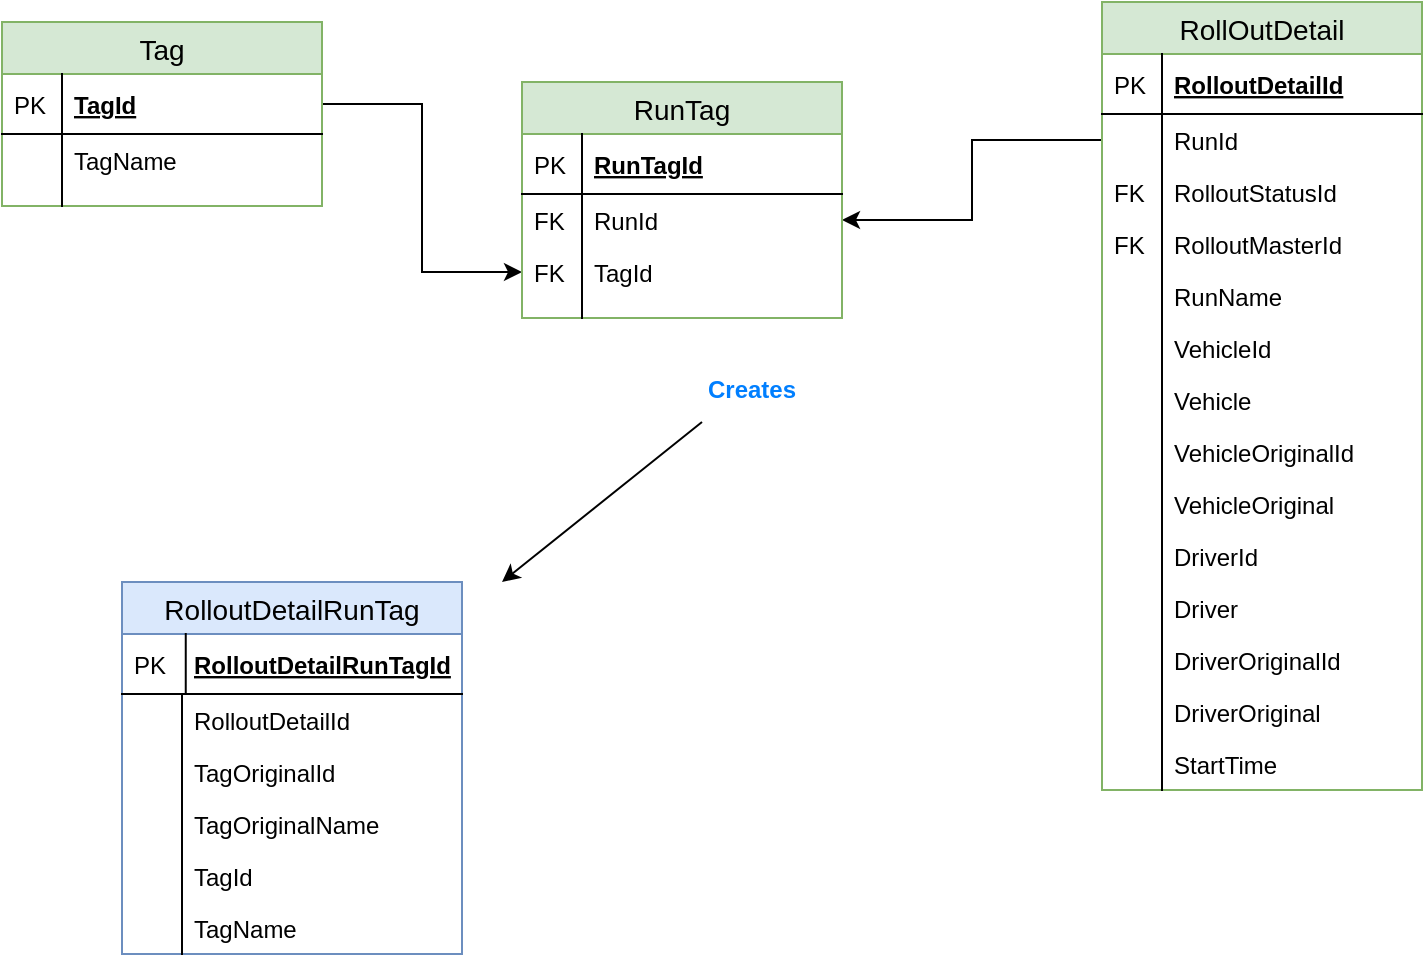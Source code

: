 <mxfile version="13.0.2" type="github"><diagram id="rX41tTGx-TJHA9c8cABk" name="Page-1"><mxGraphModel dx="924" dy="502" grid="1" gridSize="10" guides="1" tooltips="1" connect="1" arrows="1" fold="1" page="1" pageScale="1" pageWidth="850" pageHeight="1100" math="0" shadow="0"><root><mxCell id="0"/><mxCell id="1" parent="0"/><mxCell id="CG-GUQjUYuXapX3zikFb-61" style="edgeStyle=orthogonalEdgeStyle;rounded=0;orthogonalLoop=1;jettySize=auto;html=1;exitX=0;exitY=0.5;exitDx=0;exitDy=0;entryX=1;entryY=0.5;entryDx=0;entryDy=0;" edge="1" parent="1" source="CG-GUQjUYuXapX3zikFb-4" target="CG-GUQjUYuXapX3zikFb-42"><mxGeometry relative="1" as="geometry"/></mxCell><mxCell id="CG-GUQjUYuXapX3zikFb-62" style="edgeStyle=orthogonalEdgeStyle;rounded=0;orthogonalLoop=1;jettySize=auto;html=1;exitX=1;exitY=0.5;exitDx=0;exitDy=0;entryX=0;entryY=0.5;entryDx=0;entryDy=0;" edge="1" parent="1" source="CG-GUQjUYuXapX3zikFb-51" target="CG-GUQjUYuXapX3zikFb-44"><mxGeometry relative="1" as="geometry"/></mxCell><mxCell id="CG-GUQjUYuXapX3zikFb-1" value="RollOutDetail" style="swimlane;fontStyle=0;childLayout=stackLayout;horizontal=1;startSize=26;horizontalStack=0;resizeParent=1;resizeParentMax=0;resizeLast=0;collapsible=1;marginBottom=0;align=center;fontSize=14;fillColor=#d5e8d4;strokeColor=#82b366;" vertex="1" parent="1"><mxGeometry x="590" y="40" width="160" height="394" as="geometry"/></mxCell><mxCell id="CG-GUQjUYuXapX3zikFb-2" value="RolloutDetailId" style="shape=partialRectangle;top=0;left=0;right=0;bottom=1;align=left;verticalAlign=middle;fillColor=none;spacingLeft=34;spacingRight=4;overflow=hidden;rotatable=0;points=[[0,0.5],[1,0.5]];portConstraint=eastwest;dropTarget=0;fontStyle=5;fontSize=12;" vertex="1" parent="CG-GUQjUYuXapX3zikFb-1"><mxGeometry y="26" width="160" height="30" as="geometry"/></mxCell><mxCell id="CG-GUQjUYuXapX3zikFb-3" value="PK" style="shape=partialRectangle;top=0;left=0;bottom=0;fillColor=none;align=left;verticalAlign=middle;spacingLeft=4;spacingRight=4;overflow=hidden;rotatable=0;points=[];portConstraint=eastwest;part=1;fontSize=12;" vertex="1" connectable="0" parent="CG-GUQjUYuXapX3zikFb-2"><mxGeometry width="30" height="30" as="geometry"/></mxCell><mxCell id="CG-GUQjUYuXapX3zikFb-4" value="RunId" style="shape=partialRectangle;top=0;left=0;right=0;bottom=0;align=left;verticalAlign=top;fillColor=none;spacingLeft=34;spacingRight=4;overflow=hidden;rotatable=0;points=[[0,0.5],[1,0.5]];portConstraint=eastwest;dropTarget=0;fontSize=12;" vertex="1" parent="CG-GUQjUYuXapX3zikFb-1"><mxGeometry y="56" width="160" height="26" as="geometry"/></mxCell><mxCell id="CG-GUQjUYuXapX3zikFb-5" value="" style="shape=partialRectangle;top=0;left=0;bottom=0;fillColor=none;align=left;verticalAlign=top;spacingLeft=4;spacingRight=4;overflow=hidden;rotatable=0;points=[];portConstraint=eastwest;part=1;fontSize=12;" vertex="1" connectable="0" parent="CG-GUQjUYuXapX3zikFb-4"><mxGeometry width="30" height="26" as="geometry"/></mxCell><mxCell id="CG-GUQjUYuXapX3zikFb-6" value="RolloutStatusId" style="shape=partialRectangle;top=0;left=0;right=0;bottom=0;align=left;verticalAlign=top;fillColor=none;spacingLeft=34;spacingRight=4;overflow=hidden;rotatable=0;points=[[0,0.5],[1,0.5]];portConstraint=eastwest;dropTarget=0;fontSize=12;" vertex="1" parent="CG-GUQjUYuXapX3zikFb-1"><mxGeometry y="82" width="160" height="26" as="geometry"/></mxCell><mxCell id="CG-GUQjUYuXapX3zikFb-7" value="FK" style="shape=partialRectangle;top=0;left=0;bottom=0;fillColor=none;align=left;verticalAlign=top;spacingLeft=4;spacingRight=4;overflow=hidden;rotatable=0;points=[];portConstraint=eastwest;part=1;fontSize=12;" vertex="1" connectable="0" parent="CG-GUQjUYuXapX3zikFb-6"><mxGeometry width="30" height="26" as="geometry"/></mxCell><mxCell id="CG-GUQjUYuXapX3zikFb-8" value="RolloutMasterId" style="shape=partialRectangle;top=0;left=0;right=0;bottom=0;align=left;verticalAlign=top;fillColor=none;spacingLeft=34;spacingRight=4;overflow=hidden;rotatable=0;points=[[0,0.5],[1,0.5]];portConstraint=eastwest;dropTarget=0;fontSize=12;" vertex="1" parent="CG-GUQjUYuXapX3zikFb-1"><mxGeometry y="108" width="160" height="26" as="geometry"/></mxCell><mxCell id="CG-GUQjUYuXapX3zikFb-9" value="FK" style="shape=partialRectangle;top=0;left=0;bottom=0;fillColor=none;align=left;verticalAlign=top;spacingLeft=4;spacingRight=4;overflow=hidden;rotatable=0;points=[];portConstraint=eastwest;part=1;fontSize=12;" vertex="1" connectable="0" parent="CG-GUQjUYuXapX3zikFb-8"><mxGeometry width="30" height="26" as="geometry"/></mxCell><mxCell id="CG-GUQjUYuXapX3zikFb-18" value="RunName" style="shape=partialRectangle;top=0;left=0;right=0;bottom=0;align=left;verticalAlign=top;fillColor=none;spacingLeft=34;spacingRight=4;overflow=hidden;rotatable=0;points=[[0,0.5],[1,0.5]];portConstraint=eastwest;dropTarget=0;fontSize=12;" vertex="1" parent="CG-GUQjUYuXapX3zikFb-1"><mxGeometry y="134" width="160" height="26" as="geometry"/></mxCell><mxCell id="CG-GUQjUYuXapX3zikFb-19" value="" style="shape=partialRectangle;top=0;left=0;bottom=0;fillColor=none;align=left;verticalAlign=top;spacingLeft=4;spacingRight=4;overflow=hidden;rotatable=0;points=[];portConstraint=eastwest;part=1;fontSize=12;" vertex="1" connectable="0" parent="CG-GUQjUYuXapX3zikFb-18"><mxGeometry width="30" height="26" as="geometry"/></mxCell><mxCell id="CG-GUQjUYuXapX3zikFb-20" value="VehicleId" style="shape=partialRectangle;top=0;left=0;right=0;bottom=0;align=left;verticalAlign=top;fillColor=none;spacingLeft=34;spacingRight=4;overflow=hidden;rotatable=0;points=[[0,0.5],[1,0.5]];portConstraint=eastwest;dropTarget=0;fontSize=12;" vertex="1" parent="CG-GUQjUYuXapX3zikFb-1"><mxGeometry y="160" width="160" height="26" as="geometry"/></mxCell><mxCell id="CG-GUQjUYuXapX3zikFb-21" value="" style="shape=partialRectangle;top=0;left=0;bottom=0;fillColor=none;align=left;verticalAlign=top;spacingLeft=4;spacingRight=4;overflow=hidden;rotatable=0;points=[];portConstraint=eastwest;part=1;fontSize=12;" vertex="1" connectable="0" parent="CG-GUQjUYuXapX3zikFb-20"><mxGeometry width="30" height="26" as="geometry"/></mxCell><mxCell id="CG-GUQjUYuXapX3zikFb-22" value="Vehicle" style="shape=partialRectangle;top=0;left=0;right=0;bottom=0;align=left;verticalAlign=top;fillColor=none;spacingLeft=34;spacingRight=4;overflow=hidden;rotatable=0;points=[[0,0.5],[1,0.5]];portConstraint=eastwest;dropTarget=0;fontSize=12;" vertex="1" parent="CG-GUQjUYuXapX3zikFb-1"><mxGeometry y="186" width="160" height="26" as="geometry"/></mxCell><mxCell id="CG-GUQjUYuXapX3zikFb-23" value="" style="shape=partialRectangle;top=0;left=0;bottom=0;fillColor=none;align=left;verticalAlign=top;spacingLeft=4;spacingRight=4;overflow=hidden;rotatable=0;points=[];portConstraint=eastwest;part=1;fontSize=12;" vertex="1" connectable="0" parent="CG-GUQjUYuXapX3zikFb-22"><mxGeometry width="30" height="26" as="geometry"/></mxCell><mxCell id="CG-GUQjUYuXapX3zikFb-24" value="VehicleOriginalId" style="shape=partialRectangle;top=0;left=0;right=0;bottom=0;align=left;verticalAlign=top;fillColor=none;spacingLeft=34;spacingRight=4;overflow=hidden;rotatable=0;points=[[0,0.5],[1,0.5]];portConstraint=eastwest;dropTarget=0;fontSize=12;" vertex="1" parent="CG-GUQjUYuXapX3zikFb-1"><mxGeometry y="212" width="160" height="26" as="geometry"/></mxCell><mxCell id="CG-GUQjUYuXapX3zikFb-25" value="" style="shape=partialRectangle;top=0;left=0;bottom=0;fillColor=none;align=left;verticalAlign=top;spacingLeft=4;spacingRight=4;overflow=hidden;rotatable=0;points=[];portConstraint=eastwest;part=1;fontSize=12;" vertex="1" connectable="0" parent="CG-GUQjUYuXapX3zikFb-24"><mxGeometry width="30" height="26" as="geometry"/></mxCell><mxCell id="CG-GUQjUYuXapX3zikFb-26" value="VehicleOriginal" style="shape=partialRectangle;top=0;left=0;right=0;bottom=0;align=left;verticalAlign=top;fillColor=none;spacingLeft=34;spacingRight=4;overflow=hidden;rotatable=0;points=[[0,0.5],[1,0.5]];portConstraint=eastwest;dropTarget=0;fontSize=12;" vertex="1" parent="CG-GUQjUYuXapX3zikFb-1"><mxGeometry y="238" width="160" height="26" as="geometry"/></mxCell><mxCell id="CG-GUQjUYuXapX3zikFb-27" value="" style="shape=partialRectangle;top=0;left=0;bottom=0;fillColor=none;align=left;verticalAlign=top;spacingLeft=4;spacingRight=4;overflow=hidden;rotatable=0;points=[];portConstraint=eastwest;part=1;fontSize=12;" vertex="1" connectable="0" parent="CG-GUQjUYuXapX3zikFb-26"><mxGeometry width="30" height="26" as="geometry"/></mxCell><mxCell id="CG-GUQjUYuXapX3zikFb-28" value="DriverId" style="shape=partialRectangle;top=0;left=0;right=0;bottom=0;align=left;verticalAlign=top;fillColor=none;spacingLeft=34;spacingRight=4;overflow=hidden;rotatable=0;points=[[0,0.5],[1,0.5]];portConstraint=eastwest;dropTarget=0;fontSize=12;" vertex="1" parent="CG-GUQjUYuXapX3zikFb-1"><mxGeometry y="264" width="160" height="26" as="geometry"/></mxCell><mxCell id="CG-GUQjUYuXapX3zikFb-29" value="" style="shape=partialRectangle;top=0;left=0;bottom=0;fillColor=none;align=left;verticalAlign=top;spacingLeft=4;spacingRight=4;overflow=hidden;rotatable=0;points=[];portConstraint=eastwest;part=1;fontSize=12;" vertex="1" connectable="0" parent="CG-GUQjUYuXapX3zikFb-28"><mxGeometry width="30" height="26" as="geometry"/></mxCell><mxCell id="CG-GUQjUYuXapX3zikFb-30" value="Driver" style="shape=partialRectangle;top=0;left=0;right=0;bottom=0;align=left;verticalAlign=top;fillColor=none;spacingLeft=34;spacingRight=4;overflow=hidden;rotatable=0;points=[[0,0.5],[1,0.5]];portConstraint=eastwest;dropTarget=0;fontSize=12;" vertex="1" parent="CG-GUQjUYuXapX3zikFb-1"><mxGeometry y="290" width="160" height="26" as="geometry"/></mxCell><mxCell id="CG-GUQjUYuXapX3zikFb-31" value="" style="shape=partialRectangle;top=0;left=0;bottom=0;fillColor=none;align=left;verticalAlign=top;spacingLeft=4;spacingRight=4;overflow=hidden;rotatable=0;points=[];portConstraint=eastwest;part=1;fontSize=12;" vertex="1" connectable="0" parent="CG-GUQjUYuXapX3zikFb-30"><mxGeometry width="30" height="26" as="geometry"/></mxCell><mxCell id="CG-GUQjUYuXapX3zikFb-32" value="DriverOriginalId" style="shape=partialRectangle;top=0;left=0;right=0;bottom=0;align=left;verticalAlign=top;fillColor=none;spacingLeft=34;spacingRight=4;overflow=hidden;rotatable=0;points=[[0,0.5],[1,0.5]];portConstraint=eastwest;dropTarget=0;fontSize=12;" vertex="1" parent="CG-GUQjUYuXapX3zikFb-1"><mxGeometry y="316" width="160" height="26" as="geometry"/></mxCell><mxCell id="CG-GUQjUYuXapX3zikFb-33" value="" style="shape=partialRectangle;top=0;left=0;bottom=0;fillColor=none;align=left;verticalAlign=top;spacingLeft=4;spacingRight=4;overflow=hidden;rotatable=0;points=[];portConstraint=eastwest;part=1;fontSize=12;" vertex="1" connectable="0" parent="CG-GUQjUYuXapX3zikFb-32"><mxGeometry width="30" height="26" as="geometry"/></mxCell><mxCell id="CG-GUQjUYuXapX3zikFb-34" value="DriverOriginal" style="shape=partialRectangle;top=0;left=0;right=0;bottom=0;align=left;verticalAlign=top;fillColor=none;spacingLeft=34;spacingRight=4;overflow=hidden;rotatable=0;points=[[0,0.5],[1,0.5]];portConstraint=eastwest;dropTarget=0;fontSize=12;" vertex="1" parent="CG-GUQjUYuXapX3zikFb-1"><mxGeometry y="342" width="160" height="26" as="geometry"/></mxCell><mxCell id="CG-GUQjUYuXapX3zikFb-35" value="" style="shape=partialRectangle;top=0;left=0;bottom=0;fillColor=none;align=left;verticalAlign=top;spacingLeft=4;spacingRight=4;overflow=hidden;rotatable=0;points=[];portConstraint=eastwest;part=1;fontSize=12;" vertex="1" connectable="0" parent="CG-GUQjUYuXapX3zikFb-34"><mxGeometry width="30" height="26" as="geometry"/></mxCell><mxCell id="CG-GUQjUYuXapX3zikFb-36" value="StartTime" style="shape=partialRectangle;top=0;left=0;right=0;bottom=0;align=left;verticalAlign=top;fillColor=none;spacingLeft=34;spacingRight=4;overflow=hidden;rotatable=0;points=[[0,0.5],[1,0.5]];portConstraint=eastwest;dropTarget=0;fontSize=12;" vertex="1" parent="CG-GUQjUYuXapX3zikFb-1"><mxGeometry y="368" width="160" height="26" as="geometry"/></mxCell><mxCell id="CG-GUQjUYuXapX3zikFb-37" value="" style="shape=partialRectangle;top=0;left=0;bottom=0;fillColor=none;align=left;verticalAlign=top;spacingLeft=4;spacingRight=4;overflow=hidden;rotatable=0;points=[];portConstraint=eastwest;part=1;fontSize=12;" vertex="1" connectable="0" parent="CG-GUQjUYuXapX3zikFb-36"><mxGeometry width="30" height="26" as="geometry"/></mxCell><mxCell id="CG-GUQjUYuXapX3zikFb-39" value="RunTag" style="swimlane;fontStyle=0;childLayout=stackLayout;horizontal=1;startSize=26;horizontalStack=0;resizeParent=1;resizeParentMax=0;resizeLast=0;collapsible=1;marginBottom=0;align=center;fontSize=14;fillColor=#d5e8d4;strokeColor=#82b366;" vertex="1" parent="1"><mxGeometry x="300" y="80" width="160" height="118" as="geometry"/></mxCell><mxCell id="CG-GUQjUYuXapX3zikFb-40" value="RunTagId" style="shape=partialRectangle;top=0;left=0;right=0;bottom=1;align=left;verticalAlign=middle;fillColor=none;spacingLeft=34;spacingRight=4;overflow=hidden;rotatable=0;points=[[0,0.5],[1,0.5]];portConstraint=eastwest;dropTarget=0;fontStyle=5;fontSize=12;" vertex="1" parent="CG-GUQjUYuXapX3zikFb-39"><mxGeometry y="26" width="160" height="30" as="geometry"/></mxCell><mxCell id="CG-GUQjUYuXapX3zikFb-41" value="PK" style="shape=partialRectangle;top=0;left=0;bottom=0;fillColor=none;align=left;verticalAlign=middle;spacingLeft=4;spacingRight=4;overflow=hidden;rotatable=0;points=[];portConstraint=eastwest;part=1;fontSize=12;" vertex="1" connectable="0" parent="CG-GUQjUYuXapX3zikFb-40"><mxGeometry width="30" height="30" as="geometry"/></mxCell><mxCell id="CG-GUQjUYuXapX3zikFb-42" value="RunId" style="shape=partialRectangle;top=0;left=0;right=0;bottom=0;align=left;verticalAlign=top;fillColor=none;spacingLeft=34;spacingRight=4;overflow=hidden;rotatable=0;points=[[0,0.5],[1,0.5]];portConstraint=eastwest;dropTarget=0;fontSize=12;" vertex="1" parent="CG-GUQjUYuXapX3zikFb-39"><mxGeometry y="56" width="160" height="26" as="geometry"/></mxCell><mxCell id="CG-GUQjUYuXapX3zikFb-43" value="FK" style="shape=partialRectangle;top=0;left=0;bottom=0;fillColor=none;align=left;verticalAlign=top;spacingLeft=4;spacingRight=4;overflow=hidden;rotatable=0;points=[];portConstraint=eastwest;part=1;fontSize=12;" vertex="1" connectable="0" parent="CG-GUQjUYuXapX3zikFb-42"><mxGeometry width="30" height="26" as="geometry"/></mxCell><mxCell id="CG-GUQjUYuXapX3zikFb-44" value="TagId" style="shape=partialRectangle;top=0;left=0;right=0;bottom=0;align=left;verticalAlign=top;fillColor=none;spacingLeft=34;spacingRight=4;overflow=hidden;rotatable=0;points=[[0,0.5],[1,0.5]];portConstraint=eastwest;dropTarget=0;fontSize=12;" vertex="1" parent="CG-GUQjUYuXapX3zikFb-39"><mxGeometry y="82" width="160" height="26" as="geometry"/></mxCell><mxCell id="CG-GUQjUYuXapX3zikFb-45" value="FK" style="shape=partialRectangle;top=0;left=0;bottom=0;fillColor=none;align=left;verticalAlign=top;spacingLeft=4;spacingRight=4;overflow=hidden;rotatable=0;points=[];portConstraint=eastwest;part=1;fontSize=12;" vertex="1" connectable="0" parent="CG-GUQjUYuXapX3zikFb-44"><mxGeometry width="30" height="26" as="geometry"/></mxCell><mxCell id="CG-GUQjUYuXapX3zikFb-48" value="" style="shape=partialRectangle;top=0;left=0;right=0;bottom=0;align=left;verticalAlign=top;fillColor=none;spacingLeft=34;spacingRight=4;overflow=hidden;rotatable=0;points=[[0,0.5],[1,0.5]];portConstraint=eastwest;dropTarget=0;fontSize=12;" vertex="1" parent="CG-GUQjUYuXapX3zikFb-39"><mxGeometry y="108" width="160" height="10" as="geometry"/></mxCell><mxCell id="CG-GUQjUYuXapX3zikFb-49" value="" style="shape=partialRectangle;top=0;left=0;bottom=0;fillColor=none;align=left;verticalAlign=top;spacingLeft=4;spacingRight=4;overflow=hidden;rotatable=0;points=[];portConstraint=eastwest;part=1;fontSize=12;" vertex="1" connectable="0" parent="CG-GUQjUYuXapX3zikFb-48"><mxGeometry width="30" height="10" as="geometry"/></mxCell><mxCell id="CG-GUQjUYuXapX3zikFb-50" value="Tag" style="swimlane;fontStyle=0;childLayout=stackLayout;horizontal=1;startSize=26;horizontalStack=0;resizeParent=1;resizeParentMax=0;resizeLast=0;collapsible=1;marginBottom=0;align=center;fontSize=14;fillColor=#d5e8d4;strokeColor=#82b366;" vertex="1" parent="1"><mxGeometry x="40" y="50" width="160" height="92" as="geometry"/></mxCell><mxCell id="CG-GUQjUYuXapX3zikFb-51" value="TagId" style="shape=partialRectangle;top=0;left=0;right=0;bottom=1;align=left;verticalAlign=middle;fillColor=none;spacingLeft=34;spacingRight=4;overflow=hidden;rotatable=0;points=[[0,0.5],[1,0.5]];portConstraint=eastwest;dropTarget=0;fontStyle=5;fontSize=12;" vertex="1" parent="CG-GUQjUYuXapX3zikFb-50"><mxGeometry y="26" width="160" height="30" as="geometry"/></mxCell><mxCell id="CG-GUQjUYuXapX3zikFb-52" value="PK" style="shape=partialRectangle;top=0;left=0;bottom=0;fillColor=none;align=left;verticalAlign=middle;spacingLeft=4;spacingRight=4;overflow=hidden;rotatable=0;points=[];portConstraint=eastwest;part=1;fontSize=12;" vertex="1" connectable="0" parent="CG-GUQjUYuXapX3zikFb-51"><mxGeometry width="30" height="30" as="geometry"/></mxCell><mxCell id="CG-GUQjUYuXapX3zikFb-53" value="TagName" style="shape=partialRectangle;top=0;left=0;right=0;bottom=0;align=left;verticalAlign=top;fillColor=none;spacingLeft=34;spacingRight=4;overflow=hidden;rotatable=0;points=[[0,0.5],[1,0.5]];portConstraint=eastwest;dropTarget=0;fontSize=12;" vertex="1" parent="CG-GUQjUYuXapX3zikFb-50"><mxGeometry y="56" width="160" height="26" as="geometry"/></mxCell><mxCell id="CG-GUQjUYuXapX3zikFb-54" value="" style="shape=partialRectangle;top=0;left=0;bottom=0;fillColor=none;align=left;verticalAlign=top;spacingLeft=4;spacingRight=4;overflow=hidden;rotatable=0;points=[];portConstraint=eastwest;part=1;fontSize=12;" vertex="1" connectable="0" parent="CG-GUQjUYuXapX3zikFb-53"><mxGeometry width="30" height="26" as="geometry"/></mxCell><mxCell id="CG-GUQjUYuXapX3zikFb-59" value="" style="shape=partialRectangle;top=0;left=0;right=0;bottom=0;align=left;verticalAlign=top;fillColor=none;spacingLeft=34;spacingRight=4;overflow=hidden;rotatable=0;points=[[0,0.5],[1,0.5]];portConstraint=eastwest;dropTarget=0;fontSize=12;" vertex="1" parent="CG-GUQjUYuXapX3zikFb-50"><mxGeometry y="82" width="160" height="10" as="geometry"/></mxCell><mxCell id="CG-GUQjUYuXapX3zikFb-60" value="" style="shape=partialRectangle;top=0;left=0;bottom=0;fillColor=none;align=left;verticalAlign=top;spacingLeft=4;spacingRight=4;overflow=hidden;rotatable=0;points=[];portConstraint=eastwest;part=1;fontSize=12;" vertex="1" connectable="0" parent="CG-GUQjUYuXapX3zikFb-59"><mxGeometry width="30" height="10" as="geometry"/></mxCell><mxCell id="CG-GUQjUYuXapX3zikFb-80" value="" style="endArrow=classic;html=1;" edge="1" parent="1"><mxGeometry width="50" height="50" relative="1" as="geometry"><mxPoint x="390" y="250" as="sourcePoint"/><mxPoint x="290" y="330" as="targetPoint"/></mxGeometry></mxCell><mxCell id="CG-GUQjUYuXapX3zikFb-63" value="RolloutDetailRunTag" style="swimlane;fontStyle=0;childLayout=stackLayout;horizontal=1;startSize=26;horizontalStack=0;resizeParent=1;resizeParentMax=0;resizeLast=0;collapsible=1;marginBottom=0;align=center;fontSize=14;fillColor=#dae8fc;strokeColor=#6c8ebf;" vertex="1" parent="1"><mxGeometry x="100" y="330" width="170" height="186" as="geometry"/></mxCell><mxCell id="CG-GUQjUYuXapX3zikFb-64" value="RolloutDetailRunTagId" style="shape=partialRectangle;top=0;left=0;right=0;bottom=1;align=left;verticalAlign=middle;fillColor=none;spacingLeft=34;spacingRight=4;overflow=hidden;rotatable=0;points=[[0,0.5],[1,0.5]];portConstraint=eastwest;dropTarget=0;fontStyle=5;fontSize=12;" vertex="1" parent="CG-GUQjUYuXapX3zikFb-63"><mxGeometry y="26" width="170" height="30" as="geometry"/></mxCell><mxCell id="CG-GUQjUYuXapX3zikFb-65" value="PK" style="shape=partialRectangle;top=0;left=0;bottom=0;fillColor=none;align=left;verticalAlign=middle;spacingLeft=4;spacingRight=4;overflow=hidden;rotatable=0;points=[];portConstraint=eastwest;part=1;fontSize=12;" vertex="1" connectable="0" parent="CG-GUQjUYuXapX3zikFb-64"><mxGeometry width="31.875" height="30" as="geometry"/></mxCell><mxCell id="CG-GUQjUYuXapX3zikFb-66" value="RolloutDetailId" style="shape=partialRectangle;top=0;left=0;right=0;bottom=0;align=left;verticalAlign=top;fillColor=none;spacingLeft=34;spacingRight=4;overflow=hidden;rotatable=0;points=[[0,0.5],[1,0.5]];portConstraint=eastwest;dropTarget=0;fontSize=12;" vertex="1" parent="CG-GUQjUYuXapX3zikFb-63"><mxGeometry y="56" width="170" height="26" as="geometry"/></mxCell><mxCell id="CG-GUQjUYuXapX3zikFb-67" value="" style="shape=partialRectangle;top=0;left=0;bottom=0;fillColor=none;align=left;verticalAlign=top;spacingLeft=4;spacingRight=4;overflow=hidden;rotatable=0;points=[];portConstraint=eastwest;part=1;fontSize=12;" vertex="1" connectable="0" parent="CG-GUQjUYuXapX3zikFb-66"><mxGeometry width="30" height="26" as="geometry"/></mxCell><mxCell id="CG-GUQjUYuXapX3zikFb-68" value="TagOriginalId" style="shape=partialRectangle;top=0;left=0;right=0;bottom=0;align=left;verticalAlign=top;fillColor=none;spacingLeft=34;spacingRight=4;overflow=hidden;rotatable=0;points=[[0,0.5],[1,0.5]];portConstraint=eastwest;dropTarget=0;fontSize=12;" vertex="1" parent="CG-GUQjUYuXapX3zikFb-63"><mxGeometry y="82" width="170" height="26" as="geometry"/></mxCell><mxCell id="CG-GUQjUYuXapX3zikFb-69" value="" style="shape=partialRectangle;top=0;left=0;bottom=0;fillColor=none;align=left;verticalAlign=top;spacingLeft=4;spacingRight=4;overflow=hidden;rotatable=0;points=[];portConstraint=eastwest;part=1;fontSize=12;" vertex="1" connectable="0" parent="CG-GUQjUYuXapX3zikFb-68"><mxGeometry width="30" height="26" as="geometry"/></mxCell><mxCell id="CG-GUQjUYuXapX3zikFb-70" value="TagOriginalName" style="shape=partialRectangle;top=0;left=0;right=0;bottom=0;align=left;verticalAlign=top;fillColor=none;spacingLeft=34;spacingRight=4;overflow=hidden;rotatable=0;points=[[0,0.5],[1,0.5]];portConstraint=eastwest;dropTarget=0;fontSize=12;" vertex="1" parent="CG-GUQjUYuXapX3zikFb-63"><mxGeometry y="108" width="170" height="26" as="geometry"/></mxCell><mxCell id="CG-GUQjUYuXapX3zikFb-71" value="" style="shape=partialRectangle;top=0;left=0;bottom=0;fillColor=none;align=left;verticalAlign=top;spacingLeft=4;spacingRight=4;overflow=hidden;rotatable=0;points=[];portConstraint=eastwest;part=1;fontSize=12;" vertex="1" connectable="0" parent="CG-GUQjUYuXapX3zikFb-70"><mxGeometry width="30" height="26" as="geometry"/></mxCell><mxCell id="CG-GUQjUYuXapX3zikFb-75" value="TagId" style="shape=partialRectangle;top=0;left=0;right=0;bottom=0;align=left;verticalAlign=top;fillColor=none;spacingLeft=34;spacingRight=4;overflow=hidden;rotatable=0;points=[[0,0.5],[1,0.5]];portConstraint=eastwest;dropTarget=0;fontSize=12;" vertex="1" parent="CG-GUQjUYuXapX3zikFb-63"><mxGeometry y="134" width="170" height="26" as="geometry"/></mxCell><mxCell id="CG-GUQjUYuXapX3zikFb-76" value="" style="shape=partialRectangle;top=0;left=0;bottom=0;fillColor=none;align=left;verticalAlign=top;spacingLeft=4;spacingRight=4;overflow=hidden;rotatable=0;points=[];portConstraint=eastwest;part=1;fontSize=12;" vertex="1" connectable="0" parent="CG-GUQjUYuXapX3zikFb-75"><mxGeometry width="30" height="26" as="geometry"/></mxCell><mxCell id="CG-GUQjUYuXapX3zikFb-77" value="TagName" style="shape=partialRectangle;top=0;left=0;right=0;bottom=0;align=left;verticalAlign=top;fillColor=none;spacingLeft=34;spacingRight=4;overflow=hidden;rotatable=0;points=[[0,0.5],[1,0.5]];portConstraint=eastwest;dropTarget=0;fontSize=12;" vertex="1" parent="CG-GUQjUYuXapX3zikFb-63"><mxGeometry y="160" width="170" height="26" as="geometry"/></mxCell><mxCell id="CG-GUQjUYuXapX3zikFb-78" value="" style="shape=partialRectangle;top=0;left=0;bottom=0;fillColor=none;align=left;verticalAlign=top;spacingLeft=4;spacingRight=4;overflow=hidden;rotatable=0;points=[];portConstraint=eastwest;part=1;fontSize=12;" vertex="1" connectable="0" parent="CG-GUQjUYuXapX3zikFb-77"><mxGeometry width="30" height="26" as="geometry"/></mxCell><mxCell id="CG-GUQjUYuXapX3zikFb-81" value="&lt;b&gt;&lt;font color=&quot;#007fff&quot;&gt;Creates&lt;/font&gt;&lt;/b&gt;" style="text;html=1;strokeColor=none;fillColor=none;align=center;verticalAlign=middle;whiteSpace=wrap;rounded=0;" vertex="1" parent="1"><mxGeometry x="380" y="220" width="70" height="27" as="geometry"/></mxCell></root></mxGraphModel></diagram></mxfile>